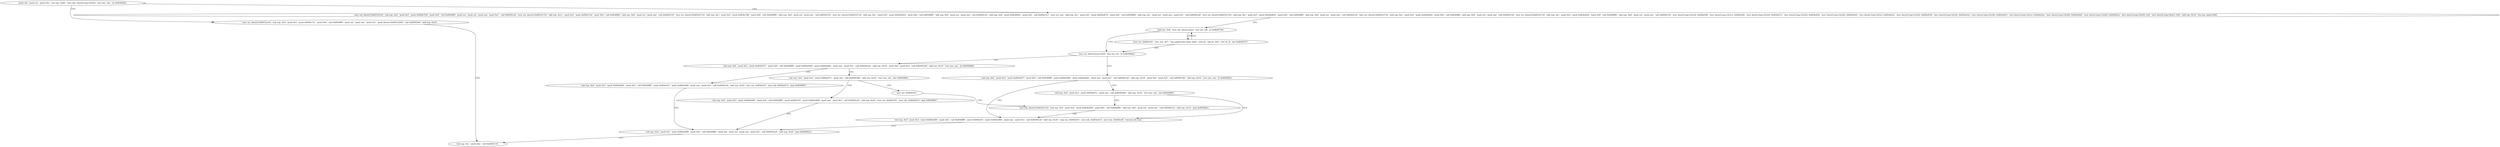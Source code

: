 digraph "func" {
"134518251" [label = "'push edi', 'push esi', 'push ebx', 'sub esp, 0x40', 'mov ebx, dword [esp+0x50]', 'test ebx, ebx', 'je 0x804962b', " ]
"134518315" [label = "'mov esi, dword [0x80522c4]', 'sub esp, 0x4', 'push 0x5', 'push 0x804e764', 'push 0x0', 'call 0x8048ff0', 'push esi', 'push esi', 'push eax', 'push 0x1', 'call 0x80491a0', 'mov esi, dword [0x8052274]', 'add esp, 0x1c', 'push 0x5', 'push 0x804e7a4', 'push 0x0', 'call 0x8048ff0', 'add esp, 0x8', 'push esi', 'push eax', 'call 0x8049120', 'mov esi, dword [0x8052274]', 'add esp, 0xc', 'push 0x5', 'push 0x804e7d8', 'push 0x0', 'call 0x8048ff0', 'add esp, 0x8', 'push esi', 'push eax', 'call 0x8049120', 'mov esi, dword [0x8052274]', 'add esp, 0xc', 'push 0x5', 'push 0x804e824', 'push 0x0', 'call 0x8048ff0', 'add esp, 0x8', 'push esi', 'push eax', 'call 0x8049120', 'add esp, 0x8', 'push 0x804f642', 'push 0x4', 'call 0x804c3c1', 'mov esi, eax', 'add esp, 0xc', 'push 0x5', 'push 0x804e870', 'push 0x0', 'call 0x8048ff0', 'add esp, 0xc', 'push esi', 'push eax', 'push 0x1', 'call 0x80491a0', 'mov esi, dword [0x8052274]', 'add esp, 0xc', 'push 0x5', 'push 0x804e8b4', 'push 0x0', 'call 0x8048ff0', 'add esp, 0x8', 'push esi', 'push eax', 'call 0x8049120', 'mov esi, dword [0x8052274]', 'add esp, 0xc', 'push 0x5', 'push 0x804e8e4', 'push 0x0', 'call 0x8048ff0', 'add esp, 0x8', 'push esi', 'push eax', 'call 0x8049120', 'mov esi, dword [0x8052274]', 'add esp, 0xc', 'push 0x5', 'push 0x804e920', 'push 0x0', 'call 0x8048ff0', 'add esp, 0x8', 'push esi', 'push eax', 'call 0x8049120', 'mov dword [esp+0x18], 0x804e5f8', 'mov dword [esp+0x1c], 0x804e5fa', 'mov dword [esp+0x20], 0x804e672', 'mov dword [esp+0x24], 0x804e60a', 'mov dword [esp+0x28], 0x804e620', 'mov dword [esp+0x2c], 0x804e62a', 'mov dword [esp+0x30], 0x804e639', 'mov dword [esp+0x34], 0x804e62a', 'mov dword [esp+0x38], 0x804e643', 'mov dword [esp+0x3c], 0x804e62a', 'mov dword [esp+0x40], 0x804e64d', 'mov dword [esp+0x44], 0x804e62a', 'mov dword [esp+0x48], 0x0', 'mov dword [esp+0x4c], 0x0', 'add esp, 0x10', 'lea eax, [esp+0x8]', " ]
"134518265" [label = "'mov esi, dword [0x80522c4]', 'sub esp, 0x4', 'push 0x5', 'push 0x804e73c', 'push 0x0', 'call 0x8048ff0', 'push esi', 'push eax', 'push 0x1', 'push dword [0x8052268]', 'call 0x8049260', 'add esp, 0x20', " ]
"134518711" [label = "'add eax, 0x8', 'mov edi, dword [eax]', 'test edi, edi', 'je 0x80497d6', " ]
"134518306" [label = "'sub esp, 0xc', 'push ebx', 'call 0x8049110', " ]
"134518742" [label = "'mov esi, dword [eax+0x4]', 'test esi, esi', 'je 0x80498ed', " ]
"134519021" [label = "'sub esp, 0x4', 'push 0x5', 'push 0x804e657', 'push 0x0', 'call 0x8048ff0', 'push 0x804e968', 'push 0x804e66e', 'push eax', 'push 0x1', 'call 0x80491a0', 'add esp, 0x18', 'push 0x0', 'push 0x5', 'call 0x80491d0', 'add esp, 0x10', 'test eax, eax', 'je 0x80498b8', " ]
"134518753" [label = "'sub esp, 0x4', 'push 0x5', 'push 0x804e657', 'push 0x0', 'call 0x8048ff0', 'push 0x804e968', 'push 0x804e66e', 'push eax', 'push 0x1', 'call 0x80491a0', 'add esp, 0x18', 'push 0x0', 'push 0x5', 'call 0x80491d0', 'add esp, 0x10', 'test eax, eax', 'je 0x804982e', " ]
"134518720" [label = "'mov esi, 0x804e5f1', 'mov ecx, 0x7', 'rep cmpsb byte [esi], [edi]', 'seta dl', 'sbb dl, 0x0', 'test dl, dl', 'jne 0x80497b7', " ]
"134518968" [label = "'sub esp, 0x4', 'push 0x5', 'push 0x804e680', 'push 0x0', 'call 0x8048ff0', 'push 0x804e5f1', 'push 0x804e968', 'push eax', 'push 0x1', 'call 0x80491a0', 'add esp, 0x20', 'mov esi, 0x804e5f1', 'mov edi, 0x804e614', 'jmp 0x8049867', " ]
"134519075" [label = "'sub esp, 0x4', 'push 0x3', 'push 0x804e67c', 'push eax', 'call 0x8049280', 'add esp, 0x10', 'test eax, eax', 'jne 0x804988a', " ]
"134518830" [label = "'sub esp, 0x4', 'push 0x5', 'push 0x804e680', 'push 0x0', 'call 0x8048ff0', 'push 0x804e5f1', 'push 0x804e968', 'push eax', 'push 0x1', 'call 0x80491a0', 'add esp, 0x20', 'cmp esi, 0x804e5f1', 'mov edi, 0x804e614', 'mov eax, 0x804ecff', 'cmovne edi, eax', " ]
"134518807" [label = "'sub esp, 0x4', 'push 0x3', 'push 0x804e67c', 'push eax', 'call 0x8049280', 'add esp, 0x10', 'test eax, eax', 'jne 0x804988f', " ]
"134518887" [label = "'sub esp, 0x4', 'push 0x5', 'push 0x804e9d8', 'push 0x0', 'call 0x8048ff0', 'push edi', 'push esi', 'push eax', 'push 0x1', 'call 0x80491a0', 'add esp, 0x20', 'jmp 0x8049622', " ]
"134518922" [label = "'mov esi, 0x804e5f1', " ]
"134519102" [label = "'sub esp, 0x4', 'push 0x5', 'push 0x804e680', 'push 0x0', 'call 0x8048ff0', 'push 0x804e5f1', 'push 0x804e968', 'push eax', 'push 0x1', 'call 0x80491a0', 'add esp, 0x20', 'mov esi, 0x804e5f1', 'mov edi, 0x804e614', 'jmp 0x8049867', " ]
"134518927" [label = "'mov edi, dword [0x8052274]', 'sub esp, 0x4', 'push 0x5', 'push 0x804e990', 'push 0x0', 'call 0x8048ff0', 'add esp, 0x8', 'push edi', 'push eax', 'call 0x8049120', 'add esp, 0x10', 'jmp 0x804982e', " ]
"134518251" -> "134518315" [ label = "CFG" ]
"134518251" -> "134518265" [ label = "CFG" ]
"134518315" -> "134518711" [ label = "CFG" ]
"134518265" -> "134518306" [ label = "CFG" ]
"134518711" -> "134518742" [ label = "CFG" ]
"134518711" -> "134518720" [ label = "CFG" ]
"134518742" -> "134519021" [ label = "CFG" ]
"134518742" -> "134518753" [ label = "CFG" ]
"134519021" -> "134518968" [ label = "CFG" ]
"134519021" -> "134519075" [ label = "CFG" ]
"134518753" -> "134518830" [ label = "CFG" ]
"134518753" -> "134518807" [ label = "CFG" ]
"134518720" -> "134518711" [ label = "CFG" ]
"134518720" -> "134518742" [ label = "CFG" ]
"134518968" -> "134518887" [ label = "CFG" ]
"134519075" -> "134518922" [ label = "CFG" ]
"134519075" -> "134519102" [ label = "CFG" ]
"134518830" -> "134518887" [ label = "CFG" ]
"134518807" -> "134518927" [ label = "CFG" ]
"134518807" -> "134518830" [ label = "CFG" ]
"134518887" -> "134518306" [ label = "CFG" ]
"134518922" -> "134518927" [ label = "CFG" ]
"134519102" -> "134518887" [ label = "CFG" ]
"134518927" -> "134518830" [ label = "CFG" ]
}
